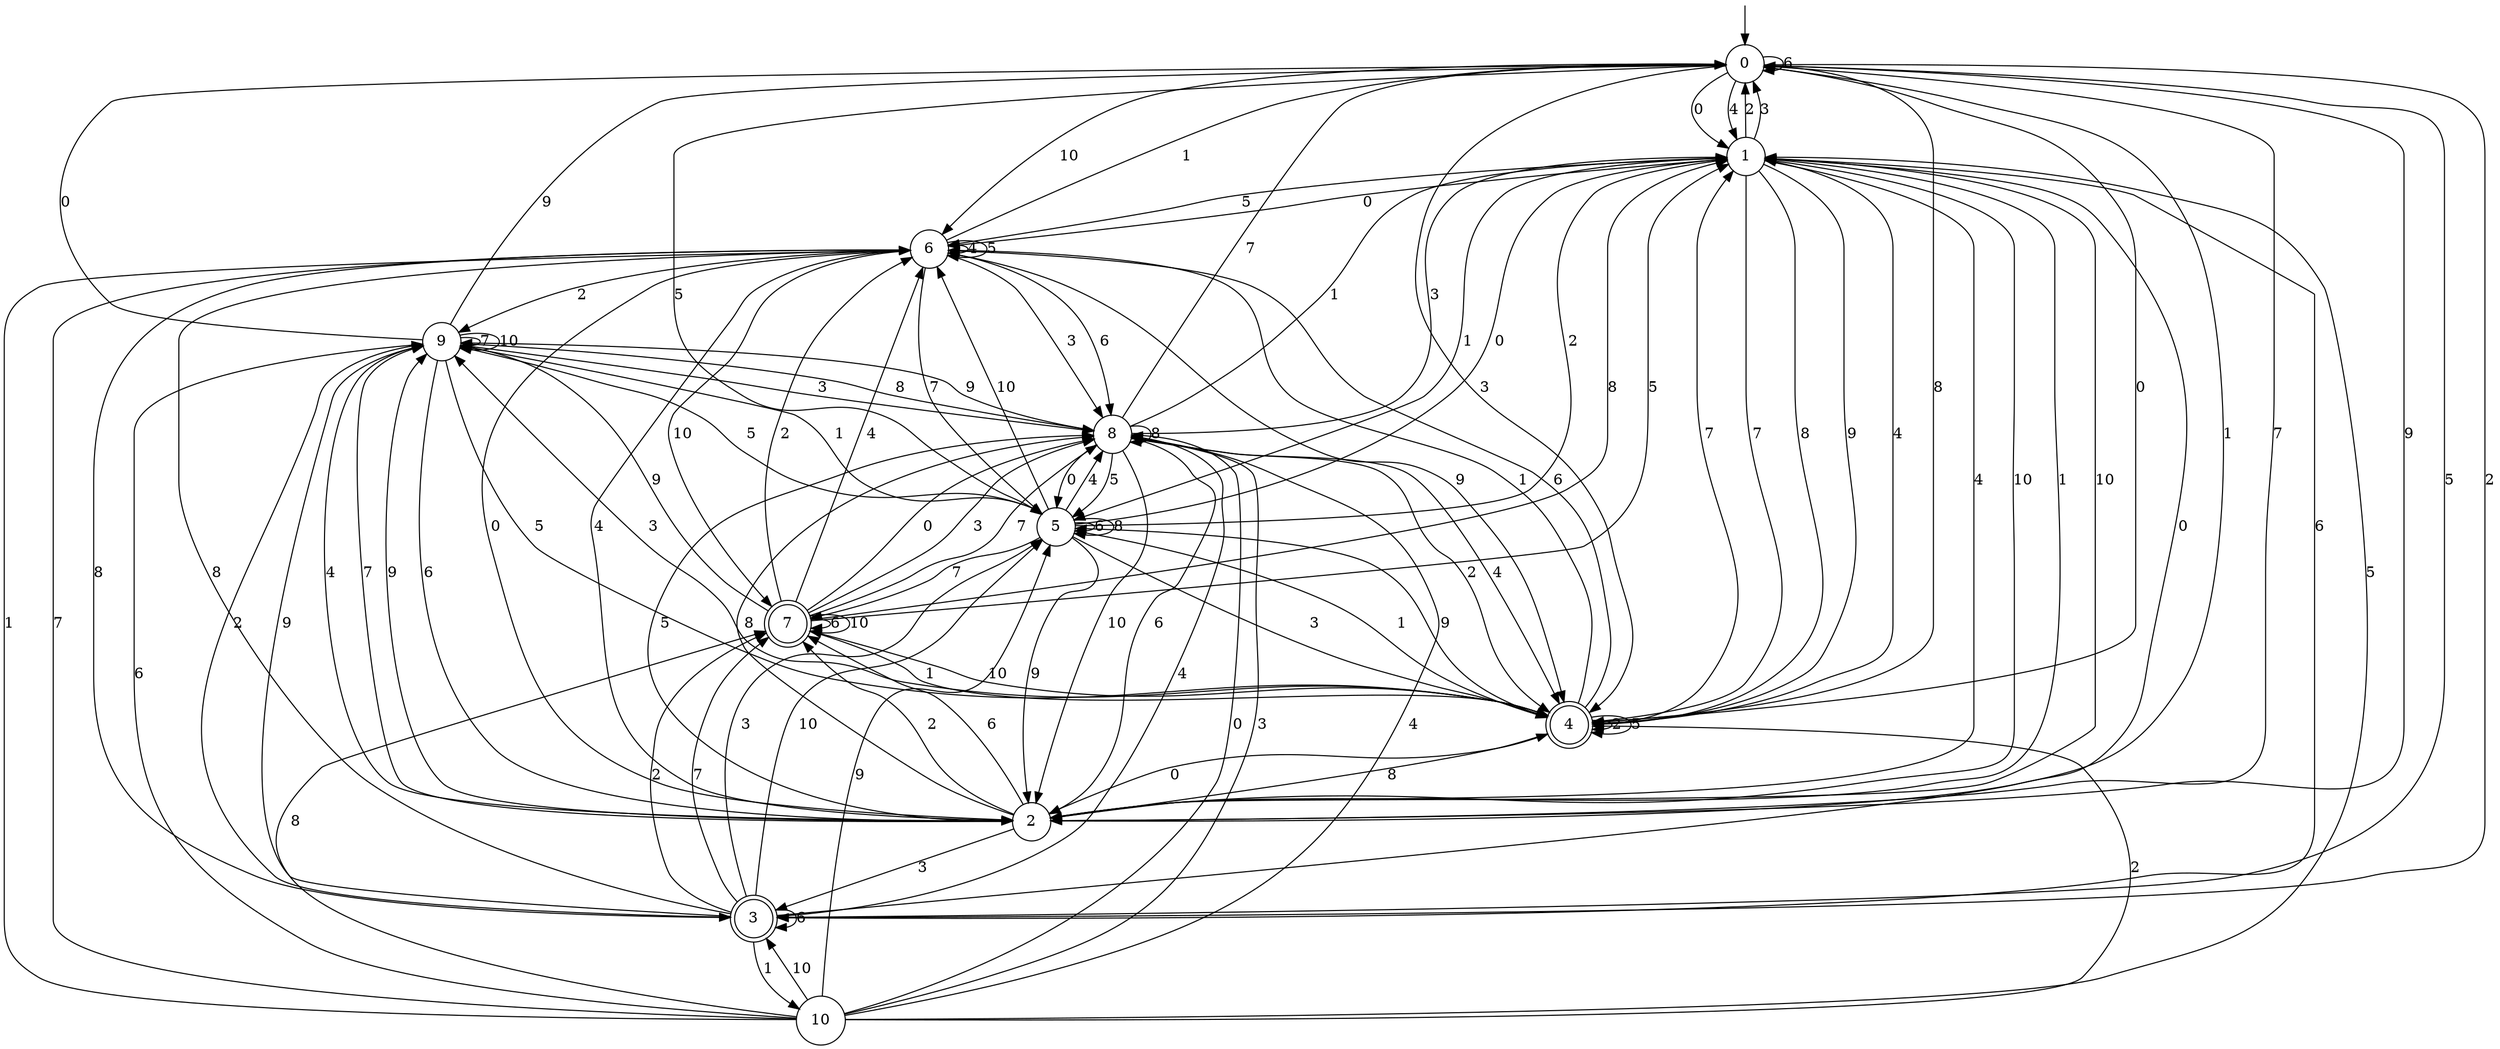 digraph g {

	s0 [shape="circle" label="0"];
	s1 [shape="circle" label="1"];
	s2 [shape="circle" label="2"];
	s3 [shape="doublecircle" label="3"];
	s4 [shape="doublecircle" label="4"];
	s5 [shape="circle" label="5"];
	s6 [shape="circle" label="6"];
	s7 [shape="doublecircle" label="7"];
	s8 [shape="circle" label="8"];
	s9 [shape="circle" label="9"];
	s10 [shape="circle" label="10"];
	s0 -> s1 [label="0"];
	s0 -> s2 [label="1"];
	s0 -> s3 [label="2"];
	s0 -> s4 [label="3"];
	s0 -> s1 [label="4"];
	s0 -> s5 [label="5"];
	s0 -> s0 [label="6"];
	s0 -> s2 [label="7"];
	s0 -> s4 [label="8"];
	s0 -> s2 [label="9"];
	s0 -> s6 [label="10"];
	s1 -> s6 [label="0"];
	s1 -> s5 [label="1"];
	s1 -> s0 [label="2"];
	s1 -> s0 [label="3"];
	s1 -> s2 [label="4"];
	s1 -> s6 [label="5"];
	s1 -> s3 [label="6"];
	s1 -> s4 [label="7"];
	s1 -> s4 [label="8"];
	s1 -> s4 [label="9"];
	s1 -> s2 [label="10"];
	s2 -> s4 [label="0"];
	s2 -> s1 [label="1"];
	s2 -> s7 [label="2"];
	s2 -> s3 [label="3"];
	s2 -> s6 [label="4"];
	s2 -> s8 [label="5"];
	s2 -> s7 [label="6"];
	s2 -> s9 [label="7"];
	s2 -> s8 [label="8"];
	s2 -> s9 [label="9"];
	s2 -> s1 [label="10"];
	s3 -> s1 [label="0"];
	s3 -> s10 [label="1"];
	s3 -> s7 [label="2"];
	s3 -> s5 [label="3"];
	s3 -> s8 [label="4"];
	s3 -> s0 [label="5"];
	s3 -> s3 [label="6"];
	s3 -> s7 [label="7"];
	s3 -> s6 [label="8"];
	s3 -> s9 [label="9"];
	s3 -> s5 [label="10"];
	s4 -> s0 [label="0"];
	s4 -> s6 [label="1"];
	s4 -> s4 [label="2"];
	s4 -> s9 [label="3"];
	s4 -> s1 [label="4"];
	s4 -> s4 [label="5"];
	s4 -> s6 [label="6"];
	s4 -> s1 [label="7"];
	s4 -> s2 [label="8"];
	s4 -> s5 [label="9"];
	s4 -> s7 [label="10"];
	s5 -> s1 [label="0"];
	s5 -> s4 [label="1"];
	s5 -> s1 [label="2"];
	s5 -> s4 [label="3"];
	s5 -> s8 [label="4"];
	s5 -> s9 [label="5"];
	s5 -> s5 [label="6"];
	s5 -> s7 [label="7"];
	s5 -> s5 [label="8"];
	s5 -> s2 [label="9"];
	s5 -> s6 [label="10"];
	s6 -> s2 [label="0"];
	s6 -> s0 [label="1"];
	s6 -> s9 [label="2"];
	s6 -> s8 [label="3"];
	s6 -> s6 [label="4"];
	s6 -> s6 [label="5"];
	s6 -> s8 [label="6"];
	s6 -> s5 [label="7"];
	s6 -> s3 [label="8"];
	s6 -> s4 [label="9"];
	s6 -> s7 [label="10"];
	s7 -> s8 [label="0"];
	s7 -> s4 [label="1"];
	s7 -> s6 [label="2"];
	s7 -> s8 [label="3"];
	s7 -> s6 [label="4"];
	s7 -> s1 [label="5"];
	s7 -> s7 [label="6"];
	s7 -> s8 [label="7"];
	s7 -> s1 [label="8"];
	s7 -> s9 [label="9"];
	s7 -> s7 [label="10"];
	s8 -> s5 [label="0"];
	s8 -> s1 [label="1"];
	s8 -> s4 [label="2"];
	s8 -> s1 [label="3"];
	s8 -> s4 [label="4"];
	s8 -> s5 [label="5"];
	s8 -> s2 [label="6"];
	s8 -> s0 [label="7"];
	s8 -> s8 [label="8"];
	s8 -> s9 [label="9"];
	s8 -> s2 [label="10"];
	s9 -> s0 [label="0"];
	s9 -> s5 [label="1"];
	s9 -> s3 [label="2"];
	s9 -> s8 [label="3"];
	s9 -> s2 [label="4"];
	s9 -> s4 [label="5"];
	s9 -> s2 [label="6"];
	s9 -> s9 [label="7"];
	s9 -> s8 [label="8"];
	s9 -> s0 [label="9"];
	s9 -> s9 [label="10"];
	s10 -> s8 [label="0"];
	s10 -> s6 [label="1"];
	s10 -> s4 [label="2"];
	s10 -> s8 [label="3"];
	s10 -> s8 [label="4"];
	s10 -> s1 [label="5"];
	s10 -> s9 [label="6"];
	s10 -> s6 [label="7"];
	s10 -> s7 [label="8"];
	s10 -> s5 [label="9"];
	s10 -> s3 [label="10"];

__start0 [label="" shape="none" width="0" height="0"];
__start0 -> s0;

}
